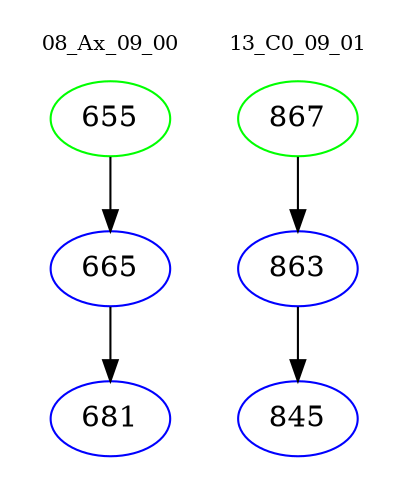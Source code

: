digraph{
subgraph cluster_0 {
color = white
label = "08_Ax_09_00";
fontsize=10;
T0_655 [label="655", color="green"]
T0_655 -> T0_665 [color="black"]
T0_665 [label="665", color="blue"]
T0_665 -> T0_681 [color="black"]
T0_681 [label="681", color="blue"]
}
subgraph cluster_1 {
color = white
label = "13_C0_09_01";
fontsize=10;
T1_867 [label="867", color="green"]
T1_867 -> T1_863 [color="black"]
T1_863 [label="863", color="blue"]
T1_863 -> T1_845 [color="black"]
T1_845 [label="845", color="blue"]
}
}
